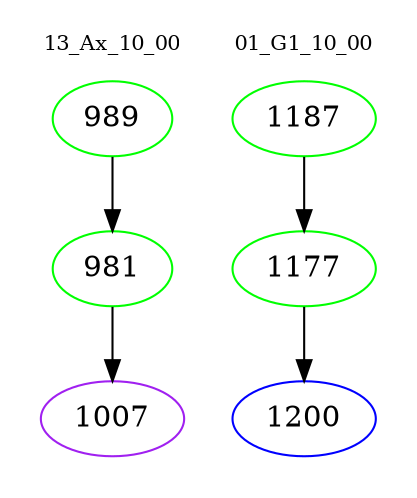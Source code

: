 digraph{
subgraph cluster_0 {
color = white
label = "13_Ax_10_00";
fontsize=10;
T0_989 [label="989", color="green"]
T0_989 -> T0_981 [color="black"]
T0_981 [label="981", color="green"]
T0_981 -> T0_1007 [color="black"]
T0_1007 [label="1007", color="purple"]
}
subgraph cluster_1 {
color = white
label = "01_G1_10_00";
fontsize=10;
T1_1187 [label="1187", color="green"]
T1_1187 -> T1_1177 [color="black"]
T1_1177 [label="1177", color="green"]
T1_1177 -> T1_1200 [color="black"]
T1_1200 [label="1200", color="blue"]
}
}
